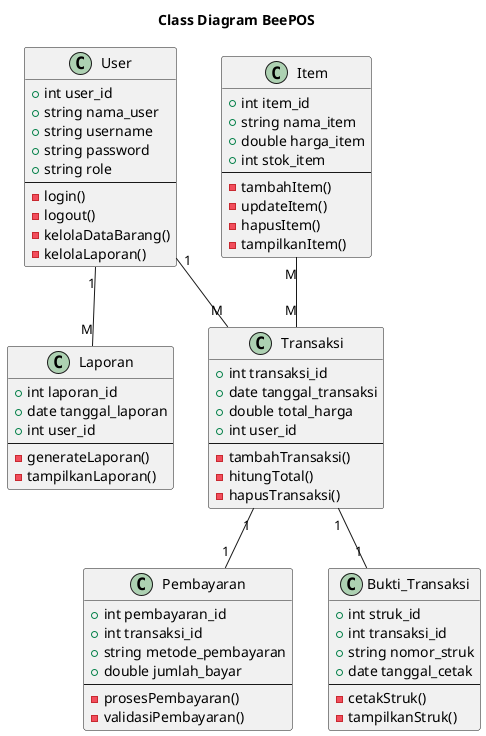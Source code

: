 @startuml
title Class Diagram BeePOS

class User {
    +int user_id
    +string nama_user
    +string username
    +string password
    +string role
    --
    -login()
    -logout()
    -kelolaDataBarang()
    -kelolaLaporan()
}

class Laporan {
    +int laporan_id
    +date tanggal_laporan
    +int user_id
    --
    -generateLaporan()
    -tampilkanLaporan()
}

class Item {
    +int item_id
    +string nama_item
    +double harga_item
    +int stok_item
    --
    -tambahItem()
    -updateItem()
    -hapusItem()
    -tampilkanItem()
}

class Transaksi {
    +int transaksi_id
    +date tanggal_transaksi
    +double total_harga
    +int user_id
    --
    -tambahTransaksi()
    -hitungTotal()
    -hapusTransaksi()
}

class Pembayaran {
    +int pembayaran_id
    +int transaksi_id
    +string metode_pembayaran
    +double jumlah_bayar
    --
    -prosesPembayaran()
    -validasiPembayaran()
}

class Bukti_Transaksi {
    +int struk_id
    +int transaksi_id
    +string nomor_struk
    +date tanggal_cetak
    --
    -cetakStruk()
    -tampilkanStruk()
}

' ===== RELATIONSHIPS =====
User "1" -- "M" Laporan
User "1" -- "M" Transaksi
Item "M" -- "M" Transaksi
Transaksi "1" -- "1" Pembayaran
Transaksi "1" -- "1" Bukti_Transaksi

@enduml
